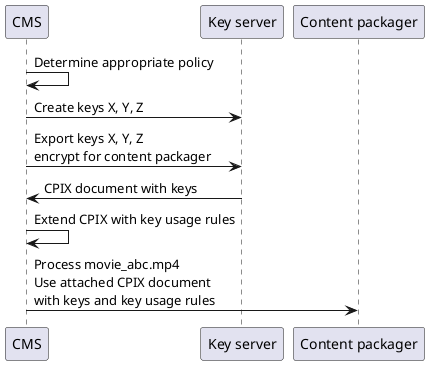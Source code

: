 @startuml

participant CMS
participant "Key server" as Keys
participant "Content packager" as Packager

CMS -> CMS: Determine appropriate policy

CMS -> Keys: Create keys X, Y, Z
CMS -> Keys: Export keys X, Y, Z\nencrypt for content packager

Keys -> CMS: CPIX document with keys

CMS -> CMS: Extend CPIX with key usage rules

CMS -> Packager: Process movie_abc.mp4\nUse attached CPIX document\nwith keys and key usage rules

@enduml